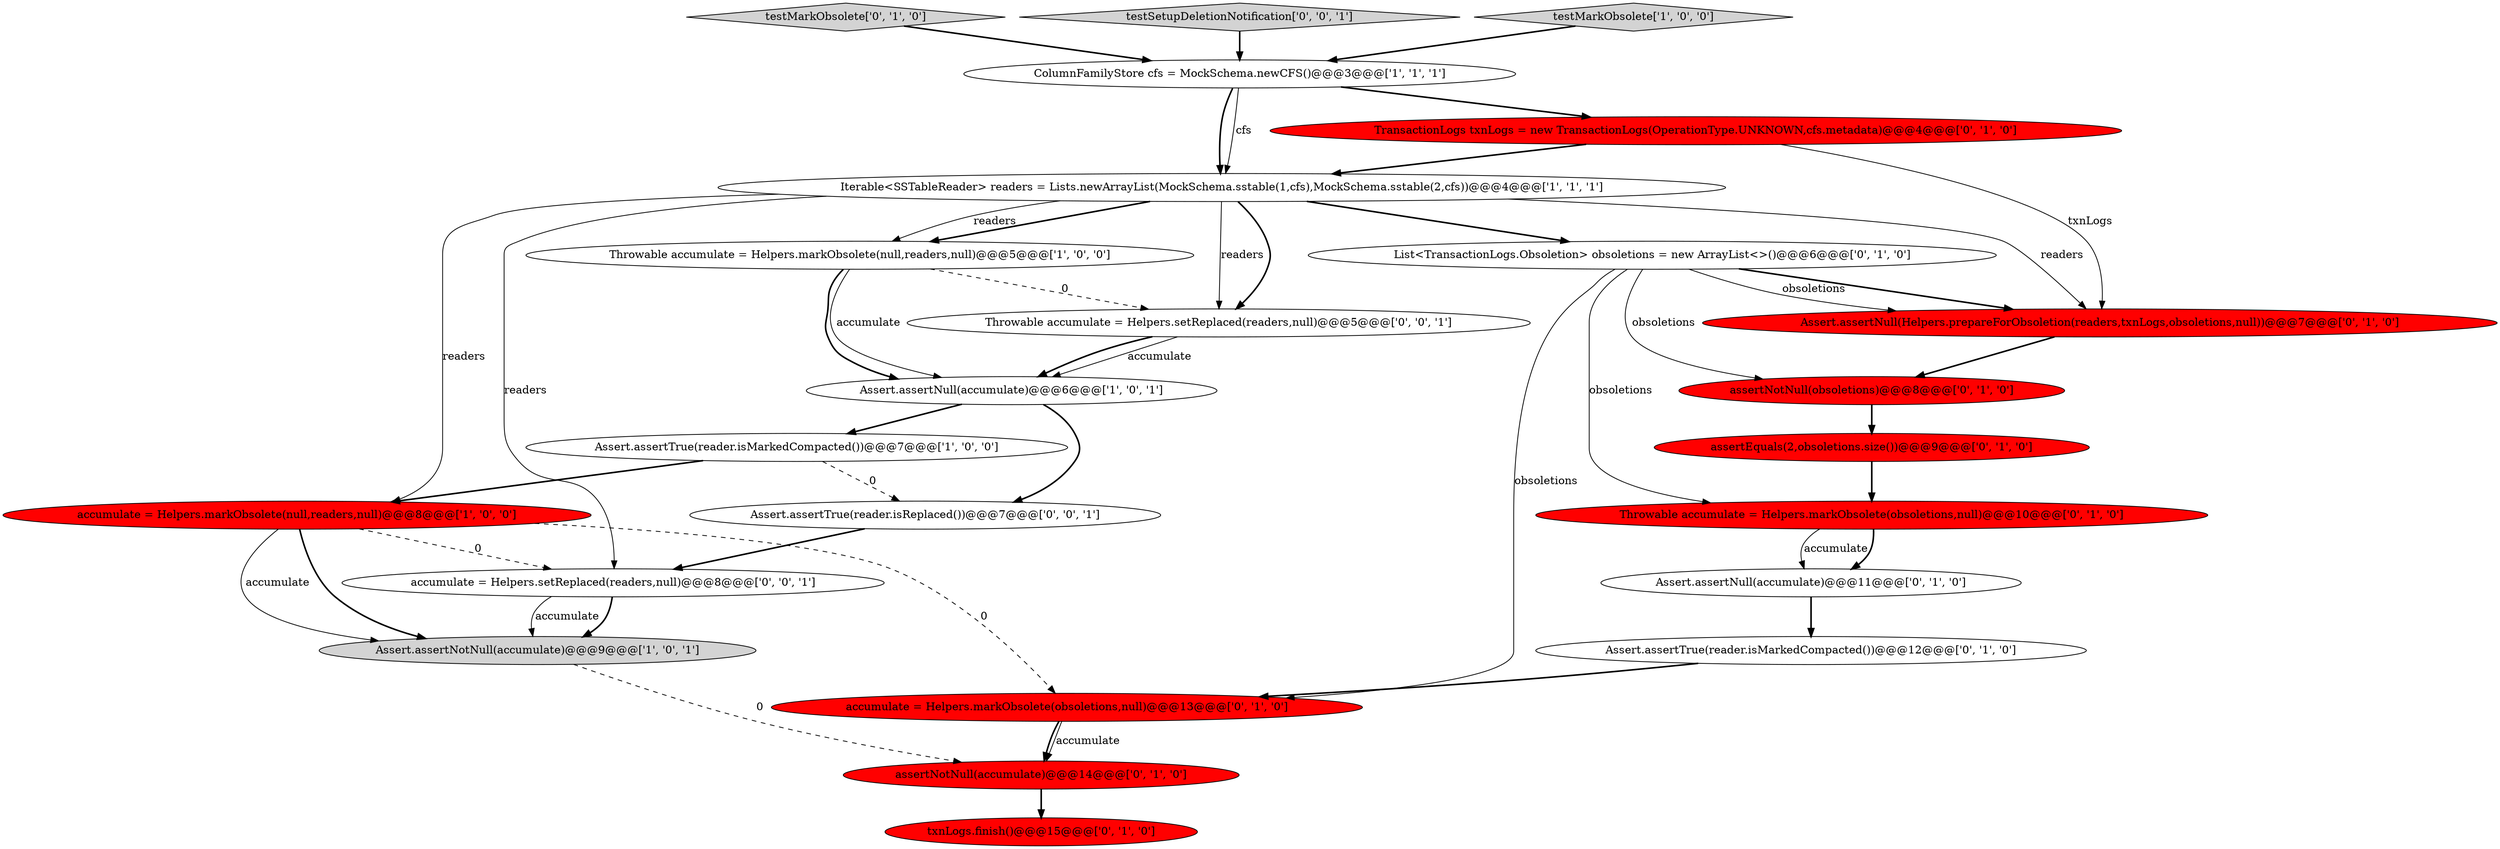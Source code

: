 digraph {
0 [style = filled, label = "Iterable<SSTableReader> readers = Lists.newArrayList(MockSchema.sstable(1,cfs),MockSchema.sstable(2,cfs))@@@4@@@['1', '1', '1']", fillcolor = white, shape = ellipse image = "AAA0AAABBB1BBB"];
23 [style = filled, label = "Throwable accumulate = Helpers.setReplaced(readers,null)@@@5@@@['0', '0', '1']", fillcolor = white, shape = ellipse image = "AAA0AAABBB3BBB"];
2 [style = filled, label = "Assert.assertNotNull(accumulate)@@@9@@@['1', '0', '1']", fillcolor = lightgray, shape = ellipse image = "AAA0AAABBB1BBB"];
10 [style = filled, label = "TransactionLogs txnLogs = new TransactionLogs(OperationType.UNKNOWN,cfs.metadata)@@@4@@@['0', '1', '0']", fillcolor = red, shape = ellipse image = "AAA1AAABBB2BBB"];
13 [style = filled, label = "Assert.assertTrue(reader.isMarkedCompacted())@@@12@@@['0', '1', '0']", fillcolor = white, shape = ellipse image = "AAA0AAABBB2BBB"];
11 [style = filled, label = "testMarkObsolete['0', '1', '0']", fillcolor = lightgray, shape = diamond image = "AAA0AAABBB2BBB"];
17 [style = filled, label = "assertEquals(2,obsoletions.size())@@@9@@@['0', '1', '0']", fillcolor = red, shape = ellipse image = "AAA1AAABBB2BBB"];
15 [style = filled, label = "txnLogs.finish()@@@15@@@['0', '1', '0']", fillcolor = red, shape = ellipse image = "AAA1AAABBB2BBB"];
22 [style = filled, label = "testSetupDeletionNotification['0', '0', '1']", fillcolor = lightgray, shape = diamond image = "AAA0AAABBB3BBB"];
9 [style = filled, label = "Assert.assertNull(accumulate)@@@11@@@['0', '1', '0']", fillcolor = white, shape = ellipse image = "AAA0AAABBB2BBB"];
19 [style = filled, label = "List<TransactionLogs.Obsoletion> obsoletions = new ArrayList<>()@@@6@@@['0', '1', '0']", fillcolor = white, shape = ellipse image = "AAA0AAABBB2BBB"];
20 [style = filled, label = "Assert.assertTrue(reader.isReplaced())@@@7@@@['0', '0', '1']", fillcolor = white, shape = ellipse image = "AAA0AAABBB3BBB"];
18 [style = filled, label = "Throwable accumulate = Helpers.markObsolete(obsoletions,null)@@@10@@@['0', '1', '0']", fillcolor = red, shape = ellipse image = "AAA1AAABBB2BBB"];
4 [style = filled, label = "ColumnFamilyStore cfs = MockSchema.newCFS()@@@3@@@['1', '1', '1']", fillcolor = white, shape = ellipse image = "AAA0AAABBB1BBB"];
16 [style = filled, label = "assertNotNull(obsoletions)@@@8@@@['0', '1', '0']", fillcolor = red, shape = ellipse image = "AAA1AAABBB2BBB"];
5 [style = filled, label = "Assert.assertTrue(reader.isMarkedCompacted())@@@7@@@['1', '0', '0']", fillcolor = white, shape = ellipse image = "AAA0AAABBB1BBB"];
8 [style = filled, label = "Assert.assertNull(Helpers.prepareForObsoletion(readers,txnLogs,obsoletions,null))@@@7@@@['0', '1', '0']", fillcolor = red, shape = ellipse image = "AAA1AAABBB2BBB"];
6 [style = filled, label = "Throwable accumulate = Helpers.markObsolete(null,readers,null)@@@5@@@['1', '0', '0']", fillcolor = white, shape = ellipse image = "AAA0AAABBB1BBB"];
12 [style = filled, label = "assertNotNull(accumulate)@@@14@@@['0', '1', '0']", fillcolor = red, shape = ellipse image = "AAA1AAABBB2BBB"];
14 [style = filled, label = "accumulate = Helpers.markObsolete(obsoletions,null)@@@13@@@['0', '1', '0']", fillcolor = red, shape = ellipse image = "AAA1AAABBB2BBB"];
3 [style = filled, label = "accumulate = Helpers.markObsolete(null,readers,null)@@@8@@@['1', '0', '0']", fillcolor = red, shape = ellipse image = "AAA1AAABBB1BBB"];
7 [style = filled, label = "Assert.assertNull(accumulate)@@@6@@@['1', '0', '1']", fillcolor = white, shape = ellipse image = "AAA0AAABBB1BBB"];
21 [style = filled, label = "accumulate = Helpers.setReplaced(readers,null)@@@8@@@['0', '0', '1']", fillcolor = white, shape = ellipse image = "AAA0AAABBB3BBB"];
1 [style = filled, label = "testMarkObsolete['1', '0', '0']", fillcolor = lightgray, shape = diamond image = "AAA0AAABBB1BBB"];
5->3 [style = bold, label=""];
4->10 [style = bold, label=""];
8->16 [style = bold, label=""];
1->4 [style = bold, label=""];
3->2 [style = solid, label="accumulate"];
3->21 [style = dashed, label="0"];
0->6 [style = bold, label=""];
0->19 [style = bold, label=""];
6->7 [style = solid, label="accumulate"];
19->18 [style = solid, label="obsoletions"];
11->4 [style = bold, label=""];
0->8 [style = solid, label="readers"];
0->23 [style = solid, label="readers"];
12->15 [style = bold, label=""];
16->17 [style = bold, label=""];
7->20 [style = bold, label=""];
19->8 [style = bold, label=""];
23->7 [style = solid, label="accumulate"];
4->0 [style = bold, label=""];
21->2 [style = bold, label=""];
22->4 [style = bold, label=""];
5->20 [style = dashed, label="0"];
20->21 [style = bold, label=""];
2->12 [style = dashed, label="0"];
19->8 [style = solid, label="obsoletions"];
7->5 [style = bold, label=""];
14->12 [style = solid, label="accumulate"];
18->9 [style = solid, label="accumulate"];
0->23 [style = bold, label=""];
19->14 [style = solid, label="obsoletions"];
3->2 [style = bold, label=""];
19->16 [style = solid, label="obsoletions"];
0->3 [style = solid, label="readers"];
21->2 [style = solid, label="accumulate"];
14->12 [style = bold, label=""];
4->0 [style = solid, label="cfs"];
10->0 [style = bold, label=""];
6->23 [style = dashed, label="0"];
18->9 [style = bold, label=""];
9->13 [style = bold, label=""];
0->6 [style = solid, label="readers"];
23->7 [style = bold, label=""];
3->14 [style = dashed, label="0"];
6->7 [style = bold, label=""];
13->14 [style = bold, label=""];
10->8 [style = solid, label="txnLogs"];
17->18 [style = bold, label=""];
0->21 [style = solid, label="readers"];
}

